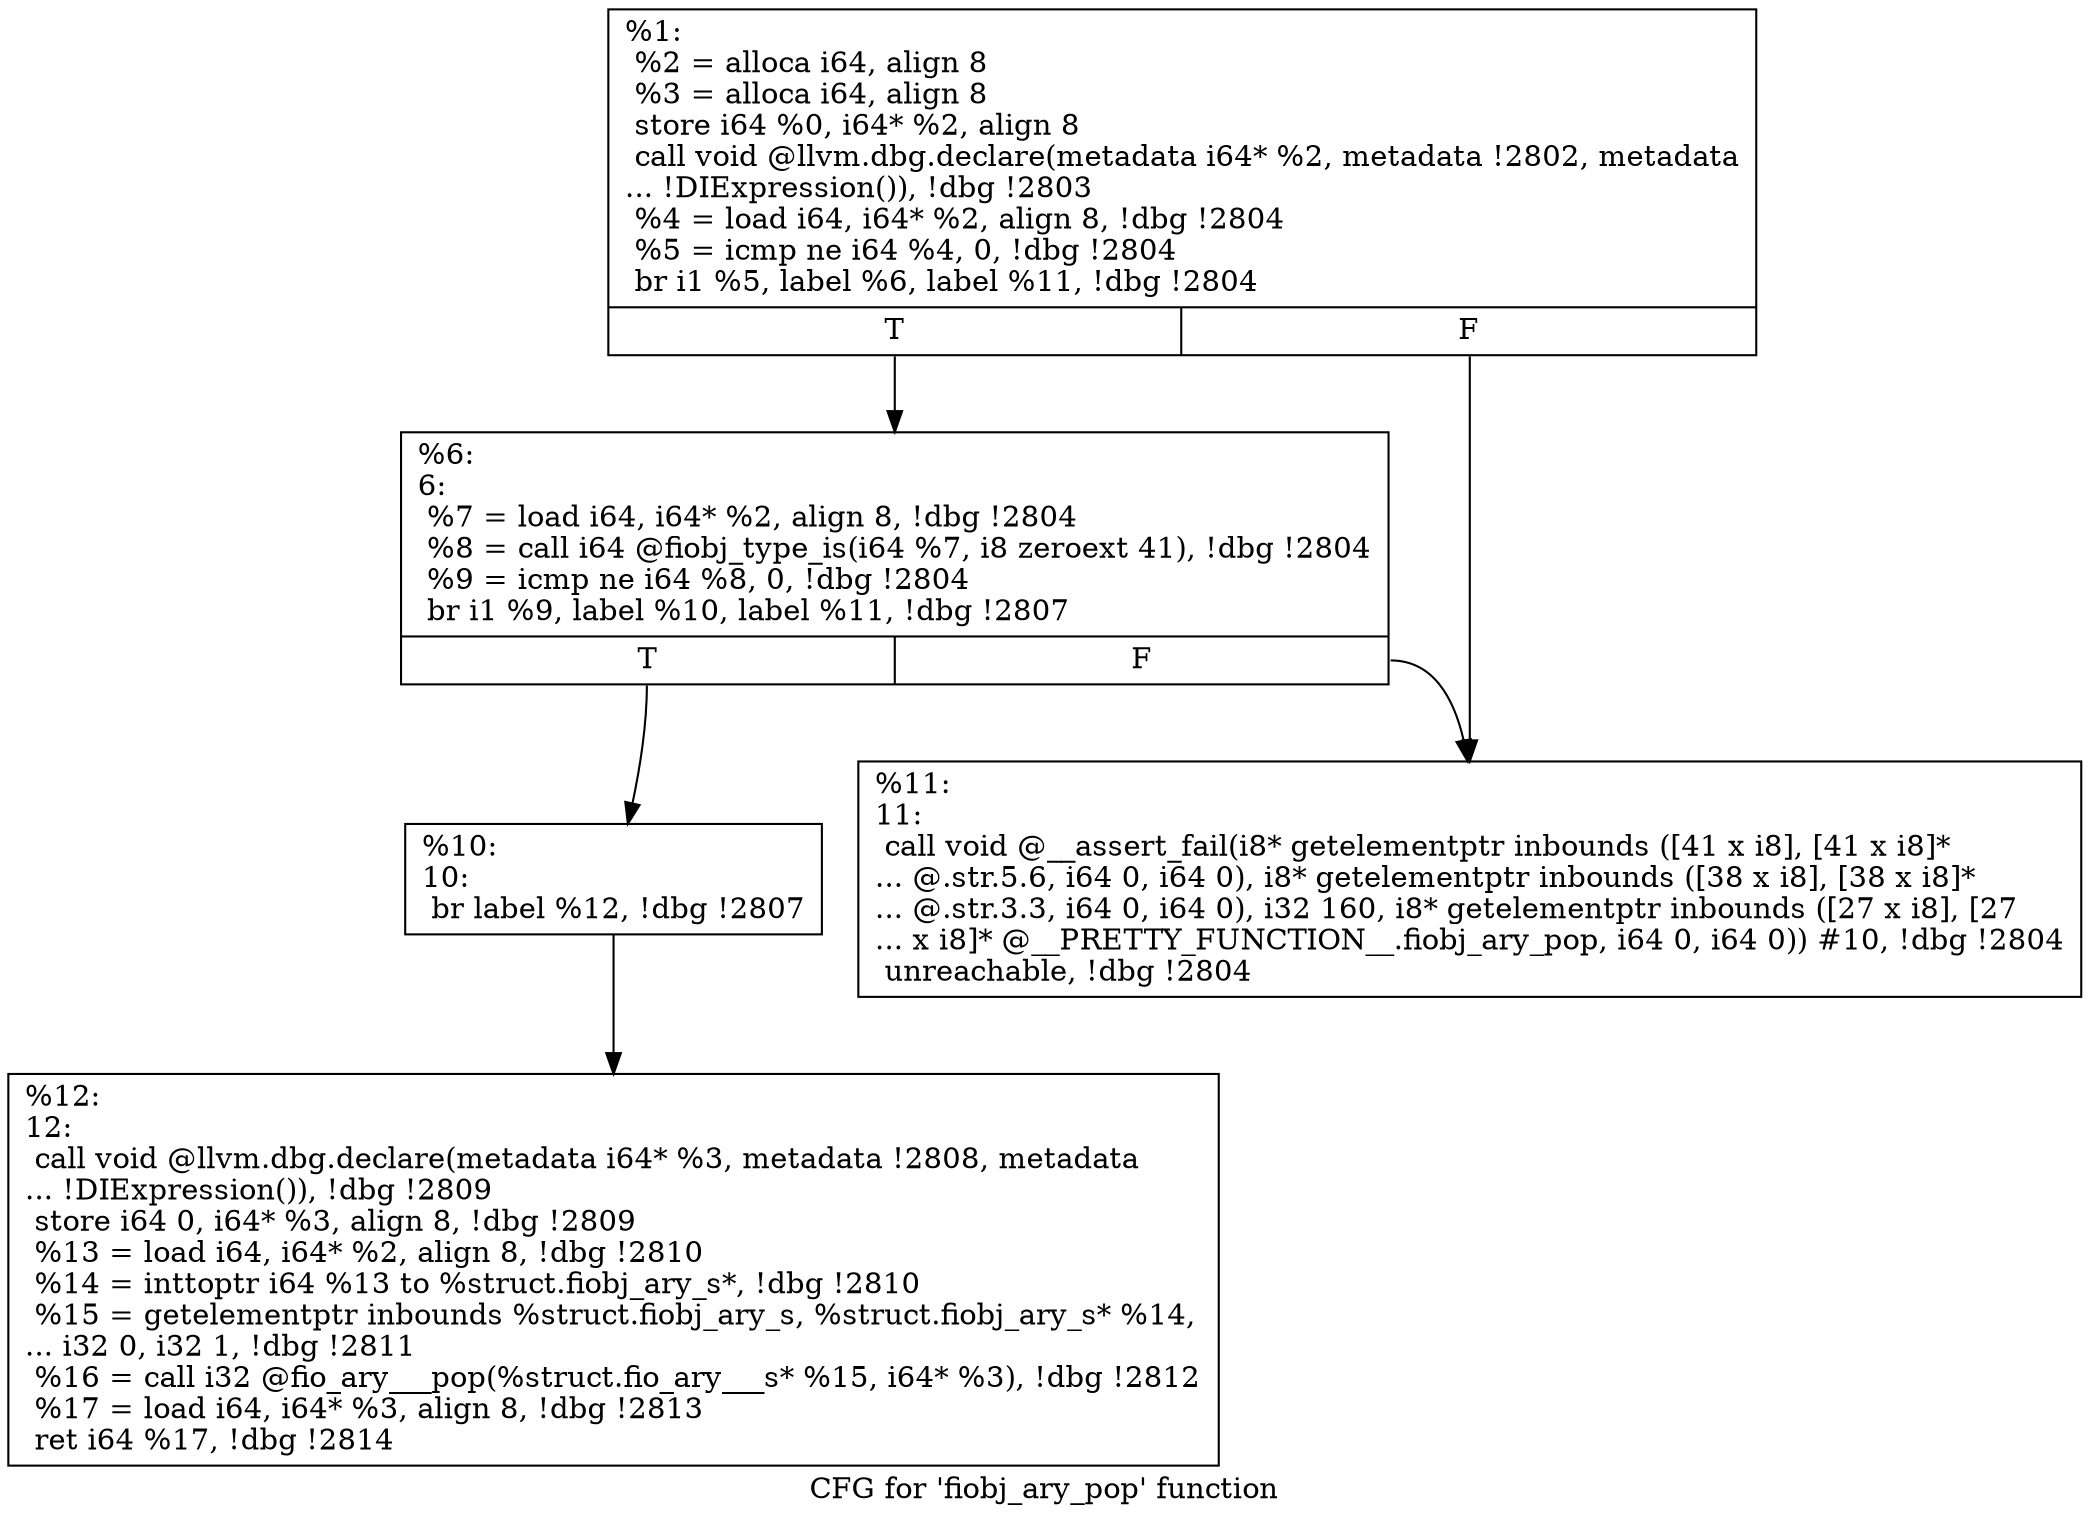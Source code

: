digraph "CFG for 'fiobj_ary_pop' function" {
	label="CFG for 'fiobj_ary_pop' function";

	Node0x556851a6c100 [shape=record,label="{%1:\l  %2 = alloca i64, align 8\l  %3 = alloca i64, align 8\l  store i64 %0, i64* %2, align 8\l  call void @llvm.dbg.declare(metadata i64* %2, metadata !2802, metadata\l... !DIExpression()), !dbg !2803\l  %4 = load i64, i64* %2, align 8, !dbg !2804\l  %5 = icmp ne i64 %4, 0, !dbg !2804\l  br i1 %5, label %6, label %11, !dbg !2804\l|{<s0>T|<s1>F}}"];
	Node0x556851a6c100:s0 -> Node0x556851a6d430;
	Node0x556851a6c100:s1 -> Node0x556851a6f8a0;
	Node0x556851a6d430 [shape=record,label="{%6:\l6:                                                \l  %7 = load i64, i64* %2, align 8, !dbg !2804\l  %8 = call i64 @fiobj_type_is(i64 %7, i8 zeroext 41), !dbg !2804\l  %9 = icmp ne i64 %8, 0, !dbg !2804\l  br i1 %9, label %10, label %11, !dbg !2807\l|{<s0>T|<s1>F}}"];
	Node0x556851a6d430:s0 -> Node0x556851a6f850;
	Node0x556851a6d430:s1 -> Node0x556851a6f8a0;
	Node0x556851a6f850 [shape=record,label="{%10:\l10:                                               \l  br label %12, !dbg !2807\l}"];
	Node0x556851a6f850 -> Node0x556851a6f8f0;
	Node0x556851a6f8a0 [shape=record,label="{%11:\l11:                                               \l  call void @__assert_fail(i8* getelementptr inbounds ([41 x i8], [41 x i8]*\l... @.str.5.6, i64 0, i64 0), i8* getelementptr inbounds ([38 x i8], [38 x i8]*\l... @.str.3.3, i64 0, i64 0), i32 160, i8* getelementptr inbounds ([27 x i8], [27\l... x i8]* @__PRETTY_FUNCTION__.fiobj_ary_pop, i64 0, i64 0)) #10, !dbg !2804\l  unreachable, !dbg !2804\l}"];
	Node0x556851a6f8f0 [shape=record,label="{%12:\l12:                                               \l  call void @llvm.dbg.declare(metadata i64* %3, metadata !2808, metadata\l... !DIExpression()), !dbg !2809\l  store i64 0, i64* %3, align 8, !dbg !2809\l  %13 = load i64, i64* %2, align 8, !dbg !2810\l  %14 = inttoptr i64 %13 to %struct.fiobj_ary_s*, !dbg !2810\l  %15 = getelementptr inbounds %struct.fiobj_ary_s, %struct.fiobj_ary_s* %14,\l... i32 0, i32 1, !dbg !2811\l  %16 = call i32 @fio_ary___pop(%struct.fio_ary___s* %15, i64* %3), !dbg !2812\l  %17 = load i64, i64* %3, align 8, !dbg !2813\l  ret i64 %17, !dbg !2814\l}"];
}
